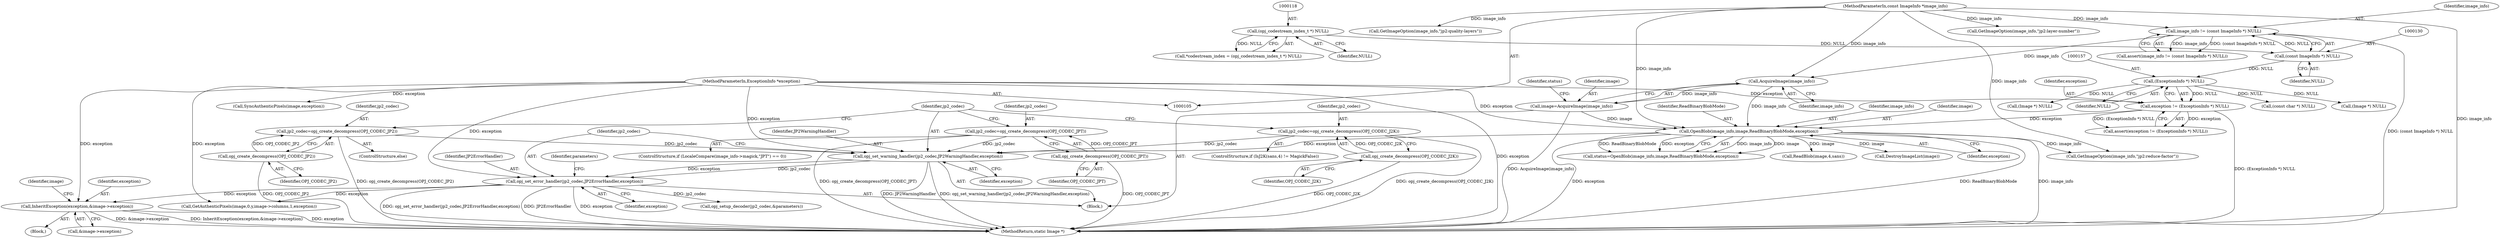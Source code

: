 digraph "0_ImageMagick_acee073df34aa4d491bf5cb74d3a15fc80f0a3aa@pointer" {
"1000643" [label="(Call,InheritException(exception,&image->exception))"];
"1000243" [label="(Call,opj_set_error_handler(jp2_codec,JP2ErrorHandler,exception))"];
"1000239" [label="(Call,opj_set_warning_handler(jp2_codec,JP2WarningHandler,exception))"];
"1000235" [label="(Call,jp2_codec=opj_create_decompress(OPJ_CODEC_JP2))"];
"1000237" [label="(Call,opj_create_decompress(OPJ_CODEC_JP2))"];
"1000230" [label="(Call,jp2_codec=opj_create_decompress(OPJ_CODEC_J2K))"];
"1000232" [label="(Call,opj_create_decompress(OPJ_CODEC_J2K))"];
"1000219" [label="(Call,jp2_codec=opj_create_decompress(OPJ_CODEC_JPT))"];
"1000221" [label="(Call,opj_create_decompress(OPJ_CODEC_JPT))"];
"1000171" [label="(Call,OpenBlob(image_info,image,ReadBinaryBlobMode,exception))"];
"1000167" [label="(Call,AcquireImage(image_info))"];
"1000127" [label="(Call,image_info != (const ImageInfo *) NULL)"];
"1000106" [label="(MethodParameterIn,const ImageInfo *image_info)"];
"1000129" [label="(Call,(const ImageInfo *) NULL)"];
"1000117" [label="(Call,(opj_codestream_index_t *) NULL)"];
"1000165" [label="(Call,image=AcquireImage(image_info))"];
"1000154" [label="(Call,exception != (ExceptionInfo *) NULL)"];
"1000107" [label="(MethodParameterIn,ExceptionInfo *exception)"];
"1000156" [label="(Call,(ExceptionInfo *) NULL)"];
"1000224" [label="(ControlStructure,if (IsJ2K(sans,4) != MagickFalse))"];
"1000173" [label="(Identifier,image)"];
"1000258" [label="(Call,(const char *) NULL)"];
"1000241" [label="(Identifier,JP2WarningHandler)"];
"1000239" [label="(Call,opj_set_warning_handler(jp2_codec,JP2WarningHandler,exception))"];
"1000156" [label="(Call,(ExceptionInfo *) NULL)"];
"1000280" [label="(Call,GetImageOption(image_info,\"jp2:layer-number\"))"];
"1000128" [label="(Identifier,image_info)"];
"1000645" [label="(Call,&image->exception)"];
"1000220" [label="(Identifier,jp2_codec)"];
"1000168" [label="(Identifier,image_info)"];
"1000651" [label="(Identifier,image)"];
"1000186" [label="(Call,(Image *) NULL)"];
"1000252" [label="(Call,GetImageOption(image_info,\"jp2:reduce-factor\"))"];
"1000155" [label="(Identifier,exception)"];
"1000166" [label="(Identifier,image)"];
"1000642" [label="(Block,)"];
"1000115" [label="(Call,*codestream_index = (opj_codestream_index_t *) NULL)"];
"1000119" [label="(Identifier,NULL)"];
"1000230" [label="(Call,jp2_codec=opj_create_decompress(OPJ_CODEC_J2K))"];
"1000174" [label="(Identifier,ReadBinaryBlobMode)"];
"1000191" [label="(Call,ReadBlob(image,4,sans))"];
"1000644" [label="(Identifier,exception)"];
"1000219" [label="(Call,jp2_codec=opj_create_decompress(OPJ_CODEC_JPT))"];
"1000269" [label="(Call,GetImageOption(image_info,\"jp2:quality-layers\"))"];
"1000240" [label="(Identifier,jp2_codec)"];
"1000171" [label="(Call,OpenBlob(image_info,image,ReadBinaryBlobMode,exception))"];
"1000234" [label="(ControlStructure,else)"];
"1000211" [label="(ControlStructure,if (LocaleCompare(image_info->magick,\"JPT\") == 0))"];
"1000129" [label="(Call,(const ImageInfo *) NULL)"];
"1000108" [label="(Block,)"];
"1000183" [label="(Call,DestroyImageList(image))"];
"1000127" [label="(Call,image_info != (const ImageInfo *) NULL)"];
"1000126" [label="(Call,assert(image_info != (const ImageInfo *) NULL))"];
"1000236" [label="(Identifier,jp2_codec)"];
"1000117" [label="(Call,(opj_codestream_index_t *) NULL)"];
"1000244" [label="(Identifier,jp2_codec)"];
"1000249" [label="(Identifier,parameters)"];
"1001006" [label="(MethodReturn,static Image *)"];
"1000107" [label="(MethodParameterIn,ExceptionInfo *exception)"];
"1000233" [label="(Identifier,OPJ_CODEC_J2K)"];
"1000170" [label="(Identifier,status)"];
"1000106" [label="(MethodParameterIn,const ImageInfo *image_info)"];
"1000235" [label="(Call,jp2_codec=opj_create_decompress(OPJ_CODEC_JP2))"];
"1000231" [label="(Identifier,jp2_codec)"];
"1000221" [label="(Call,opj_create_decompress(OPJ_CODEC_JPT))"];
"1000245" [label="(Identifier,JP2ErrorHandler)"];
"1000242" [label="(Identifier,exception)"];
"1000237" [label="(Call,opj_create_decompress(OPJ_CODEC_JP2))"];
"1000763" [label="(Call,GetAuthenticPixels(image,0,y,image->columns,1,exception))"];
"1000175" [label="(Identifier,exception)"];
"1000158" [label="(Identifier,NULL)"];
"1000297" [label="(Call,opj_setup_decoder(jp2_codec,&parameters))"];
"1000238" [label="(Identifier,OPJ_CODEC_JP2)"];
"1000153" [label="(Call,assert(exception != (ExceptionInfo *) NULL))"];
"1000243" [label="(Call,opj_set_error_handler(jp2_codec,JP2ErrorHandler,exception))"];
"1000232" [label="(Call,opj_create_decompress(OPJ_CODEC_J2K))"];
"1000154" [label="(Call,exception != (ExceptionInfo *) NULL)"];
"1000172" [label="(Identifier,image_info)"];
"1000246" [label="(Identifier,exception)"];
"1000202" [label="(Call,(Image *) NULL)"];
"1000643" [label="(Call,InheritException(exception,&image->exception))"];
"1000222" [label="(Identifier,OPJ_CODEC_JPT)"];
"1000167" [label="(Call,AcquireImage(image_info))"];
"1000131" [label="(Identifier,NULL)"];
"1000971" [label="(Call,SyncAuthenticPixels(image,exception))"];
"1000169" [label="(Call,status=OpenBlob(image_info,image,ReadBinaryBlobMode,exception))"];
"1000165" [label="(Call,image=AcquireImage(image_info))"];
"1000643" -> "1000642"  [label="AST: "];
"1000643" -> "1000645"  [label="CFG: "];
"1000644" -> "1000643"  [label="AST: "];
"1000645" -> "1000643"  [label="AST: "];
"1000651" -> "1000643"  [label="CFG: "];
"1000643" -> "1001006"  [label="DDG: InheritException(exception,&image->exception)"];
"1000643" -> "1001006"  [label="DDG: exception"];
"1000643" -> "1001006"  [label="DDG: &image->exception"];
"1000243" -> "1000643"  [label="DDG: exception"];
"1000107" -> "1000643"  [label="DDG: exception"];
"1000243" -> "1000108"  [label="AST: "];
"1000243" -> "1000246"  [label="CFG: "];
"1000244" -> "1000243"  [label="AST: "];
"1000245" -> "1000243"  [label="AST: "];
"1000246" -> "1000243"  [label="AST: "];
"1000249" -> "1000243"  [label="CFG: "];
"1000243" -> "1001006"  [label="DDG: JP2ErrorHandler"];
"1000243" -> "1001006"  [label="DDG: exception"];
"1000243" -> "1001006"  [label="DDG: opj_set_error_handler(jp2_codec,JP2ErrorHandler,exception)"];
"1000239" -> "1000243"  [label="DDG: jp2_codec"];
"1000239" -> "1000243"  [label="DDG: exception"];
"1000107" -> "1000243"  [label="DDG: exception"];
"1000243" -> "1000297"  [label="DDG: jp2_codec"];
"1000243" -> "1000763"  [label="DDG: exception"];
"1000239" -> "1000108"  [label="AST: "];
"1000239" -> "1000242"  [label="CFG: "];
"1000240" -> "1000239"  [label="AST: "];
"1000241" -> "1000239"  [label="AST: "];
"1000242" -> "1000239"  [label="AST: "];
"1000244" -> "1000239"  [label="CFG: "];
"1000239" -> "1001006"  [label="DDG: opj_set_warning_handler(jp2_codec,JP2WarningHandler,exception)"];
"1000239" -> "1001006"  [label="DDG: JP2WarningHandler"];
"1000235" -> "1000239"  [label="DDG: jp2_codec"];
"1000230" -> "1000239"  [label="DDG: jp2_codec"];
"1000219" -> "1000239"  [label="DDG: jp2_codec"];
"1000171" -> "1000239"  [label="DDG: exception"];
"1000107" -> "1000239"  [label="DDG: exception"];
"1000235" -> "1000234"  [label="AST: "];
"1000235" -> "1000237"  [label="CFG: "];
"1000236" -> "1000235"  [label="AST: "];
"1000237" -> "1000235"  [label="AST: "];
"1000240" -> "1000235"  [label="CFG: "];
"1000235" -> "1001006"  [label="DDG: opj_create_decompress(OPJ_CODEC_JP2)"];
"1000237" -> "1000235"  [label="DDG: OPJ_CODEC_JP2"];
"1000237" -> "1000238"  [label="CFG: "];
"1000238" -> "1000237"  [label="AST: "];
"1000237" -> "1001006"  [label="DDG: OPJ_CODEC_JP2"];
"1000230" -> "1000224"  [label="AST: "];
"1000230" -> "1000232"  [label="CFG: "];
"1000231" -> "1000230"  [label="AST: "];
"1000232" -> "1000230"  [label="AST: "];
"1000240" -> "1000230"  [label="CFG: "];
"1000230" -> "1001006"  [label="DDG: opj_create_decompress(OPJ_CODEC_J2K)"];
"1000232" -> "1000230"  [label="DDG: OPJ_CODEC_J2K"];
"1000232" -> "1000233"  [label="CFG: "];
"1000233" -> "1000232"  [label="AST: "];
"1000232" -> "1001006"  [label="DDG: OPJ_CODEC_J2K"];
"1000219" -> "1000211"  [label="AST: "];
"1000219" -> "1000221"  [label="CFG: "];
"1000220" -> "1000219"  [label="AST: "];
"1000221" -> "1000219"  [label="AST: "];
"1000240" -> "1000219"  [label="CFG: "];
"1000219" -> "1001006"  [label="DDG: opj_create_decompress(OPJ_CODEC_JPT)"];
"1000221" -> "1000219"  [label="DDG: OPJ_CODEC_JPT"];
"1000221" -> "1000222"  [label="CFG: "];
"1000222" -> "1000221"  [label="AST: "];
"1000221" -> "1001006"  [label="DDG: OPJ_CODEC_JPT"];
"1000171" -> "1000169"  [label="AST: "];
"1000171" -> "1000175"  [label="CFG: "];
"1000172" -> "1000171"  [label="AST: "];
"1000173" -> "1000171"  [label="AST: "];
"1000174" -> "1000171"  [label="AST: "];
"1000175" -> "1000171"  [label="AST: "];
"1000169" -> "1000171"  [label="CFG: "];
"1000171" -> "1001006"  [label="DDG: image_info"];
"1000171" -> "1001006"  [label="DDG: exception"];
"1000171" -> "1001006"  [label="DDG: ReadBinaryBlobMode"];
"1000171" -> "1000169"  [label="DDG: image_info"];
"1000171" -> "1000169"  [label="DDG: image"];
"1000171" -> "1000169"  [label="DDG: ReadBinaryBlobMode"];
"1000171" -> "1000169"  [label="DDG: exception"];
"1000167" -> "1000171"  [label="DDG: image_info"];
"1000106" -> "1000171"  [label="DDG: image_info"];
"1000165" -> "1000171"  [label="DDG: image"];
"1000154" -> "1000171"  [label="DDG: exception"];
"1000107" -> "1000171"  [label="DDG: exception"];
"1000171" -> "1000183"  [label="DDG: image"];
"1000171" -> "1000191"  [label="DDG: image"];
"1000171" -> "1000252"  [label="DDG: image_info"];
"1000167" -> "1000165"  [label="AST: "];
"1000167" -> "1000168"  [label="CFG: "];
"1000168" -> "1000167"  [label="AST: "];
"1000165" -> "1000167"  [label="CFG: "];
"1000167" -> "1000165"  [label="DDG: image_info"];
"1000127" -> "1000167"  [label="DDG: image_info"];
"1000106" -> "1000167"  [label="DDG: image_info"];
"1000127" -> "1000126"  [label="AST: "];
"1000127" -> "1000129"  [label="CFG: "];
"1000128" -> "1000127"  [label="AST: "];
"1000129" -> "1000127"  [label="AST: "];
"1000126" -> "1000127"  [label="CFG: "];
"1000127" -> "1001006"  [label="DDG: (const ImageInfo *) NULL"];
"1000127" -> "1000126"  [label="DDG: image_info"];
"1000127" -> "1000126"  [label="DDG: (const ImageInfo *) NULL"];
"1000106" -> "1000127"  [label="DDG: image_info"];
"1000129" -> "1000127"  [label="DDG: NULL"];
"1000106" -> "1000105"  [label="AST: "];
"1000106" -> "1001006"  [label="DDG: image_info"];
"1000106" -> "1000252"  [label="DDG: image_info"];
"1000106" -> "1000269"  [label="DDG: image_info"];
"1000106" -> "1000280"  [label="DDG: image_info"];
"1000129" -> "1000131"  [label="CFG: "];
"1000130" -> "1000129"  [label="AST: "];
"1000131" -> "1000129"  [label="AST: "];
"1000117" -> "1000129"  [label="DDG: NULL"];
"1000129" -> "1000156"  [label="DDG: NULL"];
"1000117" -> "1000115"  [label="AST: "];
"1000117" -> "1000119"  [label="CFG: "];
"1000118" -> "1000117"  [label="AST: "];
"1000119" -> "1000117"  [label="AST: "];
"1000115" -> "1000117"  [label="CFG: "];
"1000117" -> "1000115"  [label="DDG: NULL"];
"1000165" -> "1000108"  [label="AST: "];
"1000166" -> "1000165"  [label="AST: "];
"1000170" -> "1000165"  [label="CFG: "];
"1000165" -> "1001006"  [label="DDG: AcquireImage(image_info)"];
"1000154" -> "1000153"  [label="AST: "];
"1000154" -> "1000156"  [label="CFG: "];
"1000155" -> "1000154"  [label="AST: "];
"1000156" -> "1000154"  [label="AST: "];
"1000153" -> "1000154"  [label="CFG: "];
"1000154" -> "1001006"  [label="DDG: (ExceptionInfo *) NULL"];
"1000154" -> "1000153"  [label="DDG: exception"];
"1000154" -> "1000153"  [label="DDG: (ExceptionInfo *) NULL"];
"1000107" -> "1000154"  [label="DDG: exception"];
"1000156" -> "1000154"  [label="DDG: NULL"];
"1000107" -> "1000105"  [label="AST: "];
"1000107" -> "1001006"  [label="DDG: exception"];
"1000107" -> "1000763"  [label="DDG: exception"];
"1000107" -> "1000971"  [label="DDG: exception"];
"1000156" -> "1000158"  [label="CFG: "];
"1000157" -> "1000156"  [label="AST: "];
"1000158" -> "1000156"  [label="AST: "];
"1000156" -> "1000186"  [label="DDG: NULL"];
"1000156" -> "1000202"  [label="DDG: NULL"];
"1000156" -> "1000258"  [label="DDG: NULL"];
}
